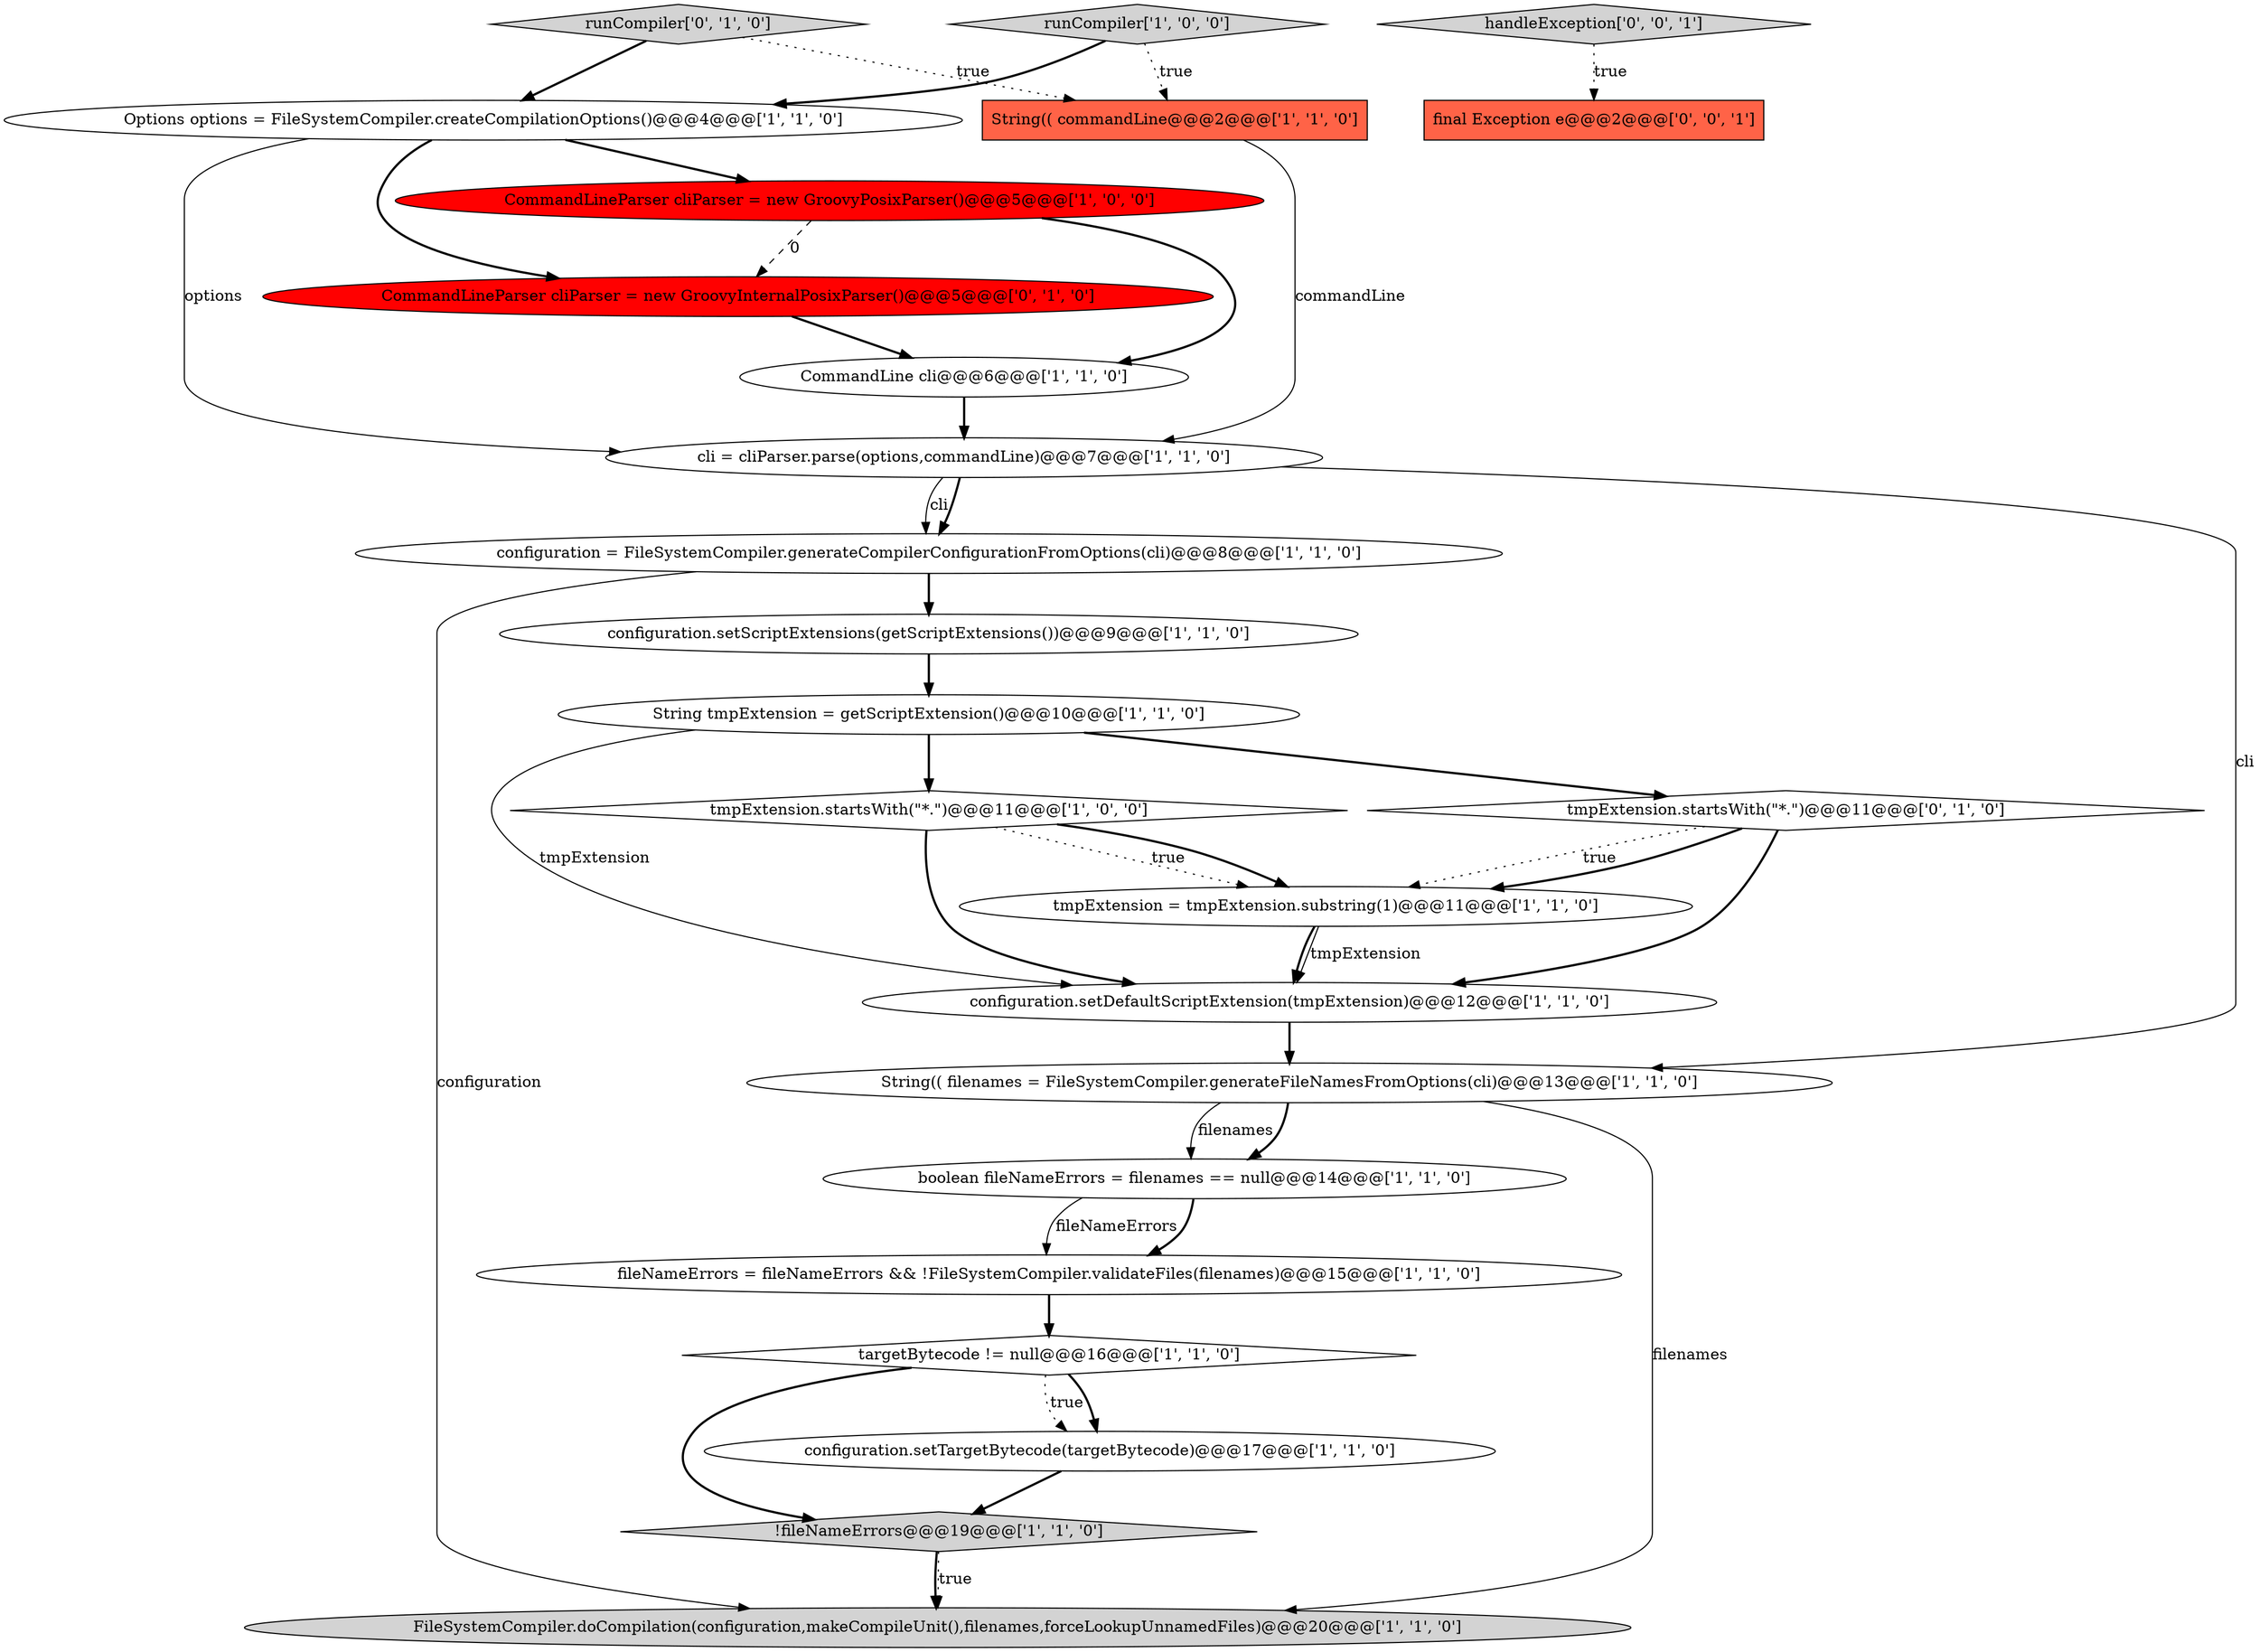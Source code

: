 digraph {
6 [style = filled, label = "CommandLine cli@@@6@@@['1', '1', '0']", fillcolor = white, shape = ellipse image = "AAA0AAABBB1BBB"];
0 [style = filled, label = "configuration.setDefaultScriptExtension(tmpExtension)@@@12@@@['1', '1', '0']", fillcolor = white, shape = ellipse image = "AAA0AAABBB1BBB"];
14 [style = filled, label = "targetBytecode != null@@@16@@@['1', '1', '0']", fillcolor = white, shape = diamond image = "AAA0AAABBB1BBB"];
8 [style = filled, label = "tmpExtension = tmpExtension.substring(1)@@@11@@@['1', '1', '0']", fillcolor = white, shape = ellipse image = "AAA0AAABBB1BBB"];
4 [style = filled, label = "tmpExtension.startsWith(\"*.\")@@@11@@@['1', '0', '0']", fillcolor = white, shape = diamond image = "AAA0AAABBB1BBB"];
7 [style = filled, label = "cli = cliParser.parse(options,commandLine)@@@7@@@['1', '1', '0']", fillcolor = white, shape = ellipse image = "AAA0AAABBB1BBB"];
21 [style = filled, label = "CommandLineParser cliParser = new GroovyInternalPosixParser()@@@5@@@['0', '1', '0']", fillcolor = red, shape = ellipse image = "AAA1AAABBB2BBB"];
15 [style = filled, label = "Options options = FileSystemCompiler.createCompilationOptions()@@@4@@@['1', '1', '0']", fillcolor = white, shape = ellipse image = "AAA0AAABBB1BBB"];
16 [style = filled, label = "CommandLineParser cliParser = new GroovyPosixParser()@@@5@@@['1', '0', '0']", fillcolor = red, shape = ellipse image = "AAA1AAABBB1BBB"];
17 [style = filled, label = "String tmpExtension = getScriptExtension()@@@10@@@['1', '1', '0']", fillcolor = white, shape = ellipse image = "AAA0AAABBB1BBB"];
23 [style = filled, label = "final Exception e@@@2@@@['0', '0', '1']", fillcolor = tomato, shape = box image = "AAA0AAABBB3BBB"];
2 [style = filled, label = "boolean fileNameErrors = filenames == null@@@14@@@['1', '1', '0']", fillcolor = white, shape = ellipse image = "AAA0AAABBB1BBB"];
5 [style = filled, label = "String(( commandLine@@@2@@@['1', '1', '0']", fillcolor = tomato, shape = box image = "AAA0AAABBB1BBB"];
3 [style = filled, label = "FileSystemCompiler.doCompilation(configuration,makeCompileUnit(),filenames,forceLookupUnnamedFiles)@@@20@@@['1', '1', '0']", fillcolor = lightgray, shape = ellipse image = "AAA0AAABBB1BBB"];
19 [style = filled, label = "tmpExtension.startsWith(\"*.\")@@@11@@@['0', '1', '0']", fillcolor = white, shape = diamond image = "AAA0AAABBB2BBB"];
9 [style = filled, label = "!fileNameErrors@@@19@@@['1', '1', '0']", fillcolor = lightgray, shape = diamond image = "AAA0AAABBB1BBB"];
20 [style = filled, label = "runCompiler['0', '1', '0']", fillcolor = lightgray, shape = diamond image = "AAA0AAABBB2BBB"];
12 [style = filled, label = "configuration = FileSystemCompiler.generateCompilerConfigurationFromOptions(cli)@@@8@@@['1', '1', '0']", fillcolor = white, shape = ellipse image = "AAA0AAABBB1BBB"];
11 [style = filled, label = "configuration.setTargetBytecode(targetBytecode)@@@17@@@['1', '1', '0']", fillcolor = white, shape = ellipse image = "AAA0AAABBB1BBB"];
22 [style = filled, label = "handleException['0', '0', '1']", fillcolor = lightgray, shape = diamond image = "AAA0AAABBB3BBB"];
18 [style = filled, label = "runCompiler['1', '0', '0']", fillcolor = lightgray, shape = diamond image = "AAA0AAABBB1BBB"];
1 [style = filled, label = "configuration.setScriptExtensions(getScriptExtensions())@@@9@@@['1', '1', '0']", fillcolor = white, shape = ellipse image = "AAA0AAABBB1BBB"];
10 [style = filled, label = "String(( filenames = FileSystemCompiler.generateFileNamesFromOptions(cli)@@@13@@@['1', '1', '0']", fillcolor = white, shape = ellipse image = "AAA0AAABBB1BBB"];
13 [style = filled, label = "fileNameErrors = fileNameErrors && !FileSystemCompiler.validateFiles(filenames)@@@15@@@['1', '1', '0']", fillcolor = white, shape = ellipse image = "AAA0AAABBB1BBB"];
10->3 [style = solid, label="filenames"];
7->12 [style = solid, label="cli"];
22->23 [style = dotted, label="true"];
21->6 [style = bold, label=""];
7->12 [style = bold, label=""];
15->21 [style = bold, label=""];
16->6 [style = bold, label=""];
18->15 [style = bold, label=""];
4->8 [style = dotted, label="true"];
10->2 [style = solid, label="filenames"];
2->13 [style = solid, label="fileNameErrors"];
15->16 [style = bold, label=""];
12->1 [style = bold, label=""];
11->9 [style = bold, label=""];
5->7 [style = solid, label="commandLine"];
16->21 [style = dashed, label="0"];
17->19 [style = bold, label=""];
19->8 [style = dotted, label="true"];
19->8 [style = bold, label=""];
19->0 [style = bold, label=""];
4->0 [style = bold, label=""];
1->17 [style = bold, label=""];
2->13 [style = bold, label=""];
8->0 [style = bold, label=""];
20->5 [style = dotted, label="true"];
15->7 [style = solid, label="options"];
8->0 [style = solid, label="tmpExtension"];
0->10 [style = bold, label=""];
12->3 [style = solid, label="configuration"];
17->0 [style = solid, label="tmpExtension"];
4->8 [style = bold, label=""];
9->3 [style = bold, label=""];
14->9 [style = bold, label=""];
10->2 [style = bold, label=""];
14->11 [style = dotted, label="true"];
18->5 [style = dotted, label="true"];
9->3 [style = dotted, label="true"];
6->7 [style = bold, label=""];
20->15 [style = bold, label=""];
14->11 [style = bold, label=""];
13->14 [style = bold, label=""];
17->4 [style = bold, label=""];
7->10 [style = solid, label="cli"];
}
